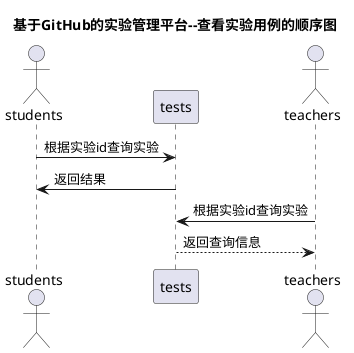 @startuml
title 基于GitHub的实验管理平台--查看实验用例的顺序图
actor students
students -> tests: 根据实验id查询实验
tests ->students:返回结果
deactivate students
actor teachers
teachers -> tests:根据实验id查询实验
tests-->teachers:返回查询信息
deactivate teachers
@enduml